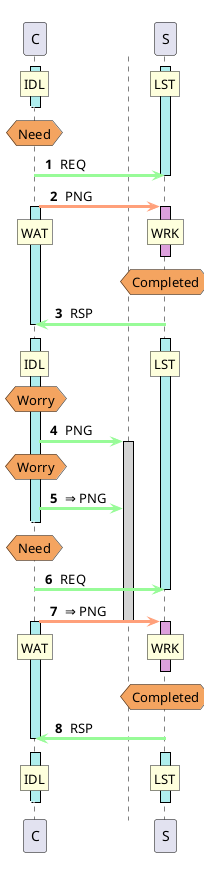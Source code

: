 @startuml
autonumber " <b>#</b> "
skinparam shadowing false
skinparam sequence {
ArrowThickness 3
ActorBorderColor Black
LifeLineBorderColor Black
LifeLineBackgroundColor Black
ParticipantBorderColor Black
}
skinparam ControlBorderColor White
skinparam ControlBackgroundColor White
skinparam BoxPadding 50
participant "C" as A0 order 10100
participant "S" as A1 order 10200
activate A0 #PaleTurquoise
activate A1 #PaleTurquoise
rnote over A0 : IDL
/ rnote over A1 : LST
autonumber stop
[<[#White]-- A0
autonumber resume
deactivate A0
hnote over A0 #SandyBrown: Need
A0 -[#PaleGreen]> A1 : REQ
deactivate A1
A0 -[#LightSalmon]> A1 : PNG
activate A0 #PaleTurquoise
activate A1 #Plum
rnote over A0 : WAT
/ rnote over A1 : WRK
autonumber stop
[<[#White]-- A0
autonumber resume
deactivate A1
hnote over A1 #SandyBrown: Completed
A1 -[#PaleGreen]> A0 : RSP
deactivate A0
autonumber stop
[<[#White]-- A0
autonumber resume
activate A0 #PaleTurquoise
activate A1 #PaleTurquoise
rnote over A0 : IDL
/ rnote over A1 : LST
hnote over A0 #SandyBrown: Worry
control " " as T0 order 10101
A0 -[#PaleGreen]> T0 : PNG
activate T0 #LightGray
hnote over A0 #SandyBrown: Worry
A0 -[#PaleGreen]> T0 : &#8658; PNG
autonumber stop
[<[#White]-- A0
autonumber resume
deactivate A0
hnote over A0 #SandyBrown: Need
A0 -[#PaleGreen]> A1 : REQ
deactivate A1
A0 -[#LightSalmon]> A1 : &#8658; PNG
deactivate T0
activate A0 #PaleTurquoise
activate A1 #Plum
rnote over A0 : WAT
/ rnote over A1 : WRK
autonumber stop
[<[#White]-- A0
autonumber resume
deactivate A1
hnote over A1 #SandyBrown: Completed
A1 -[#PaleGreen]> A0 : RSP
deactivate A0
autonumber stop
[<[#White]-- A0
autonumber resume
activate A0 #PaleTurquoise
activate A1 #PaleTurquoise
rnote over A0 : IDL
/ rnote over A1 : LST
autonumber stop
[<[#White]-- A0
autonumber resume
deactivate A0
deactivate A1
@enduml
